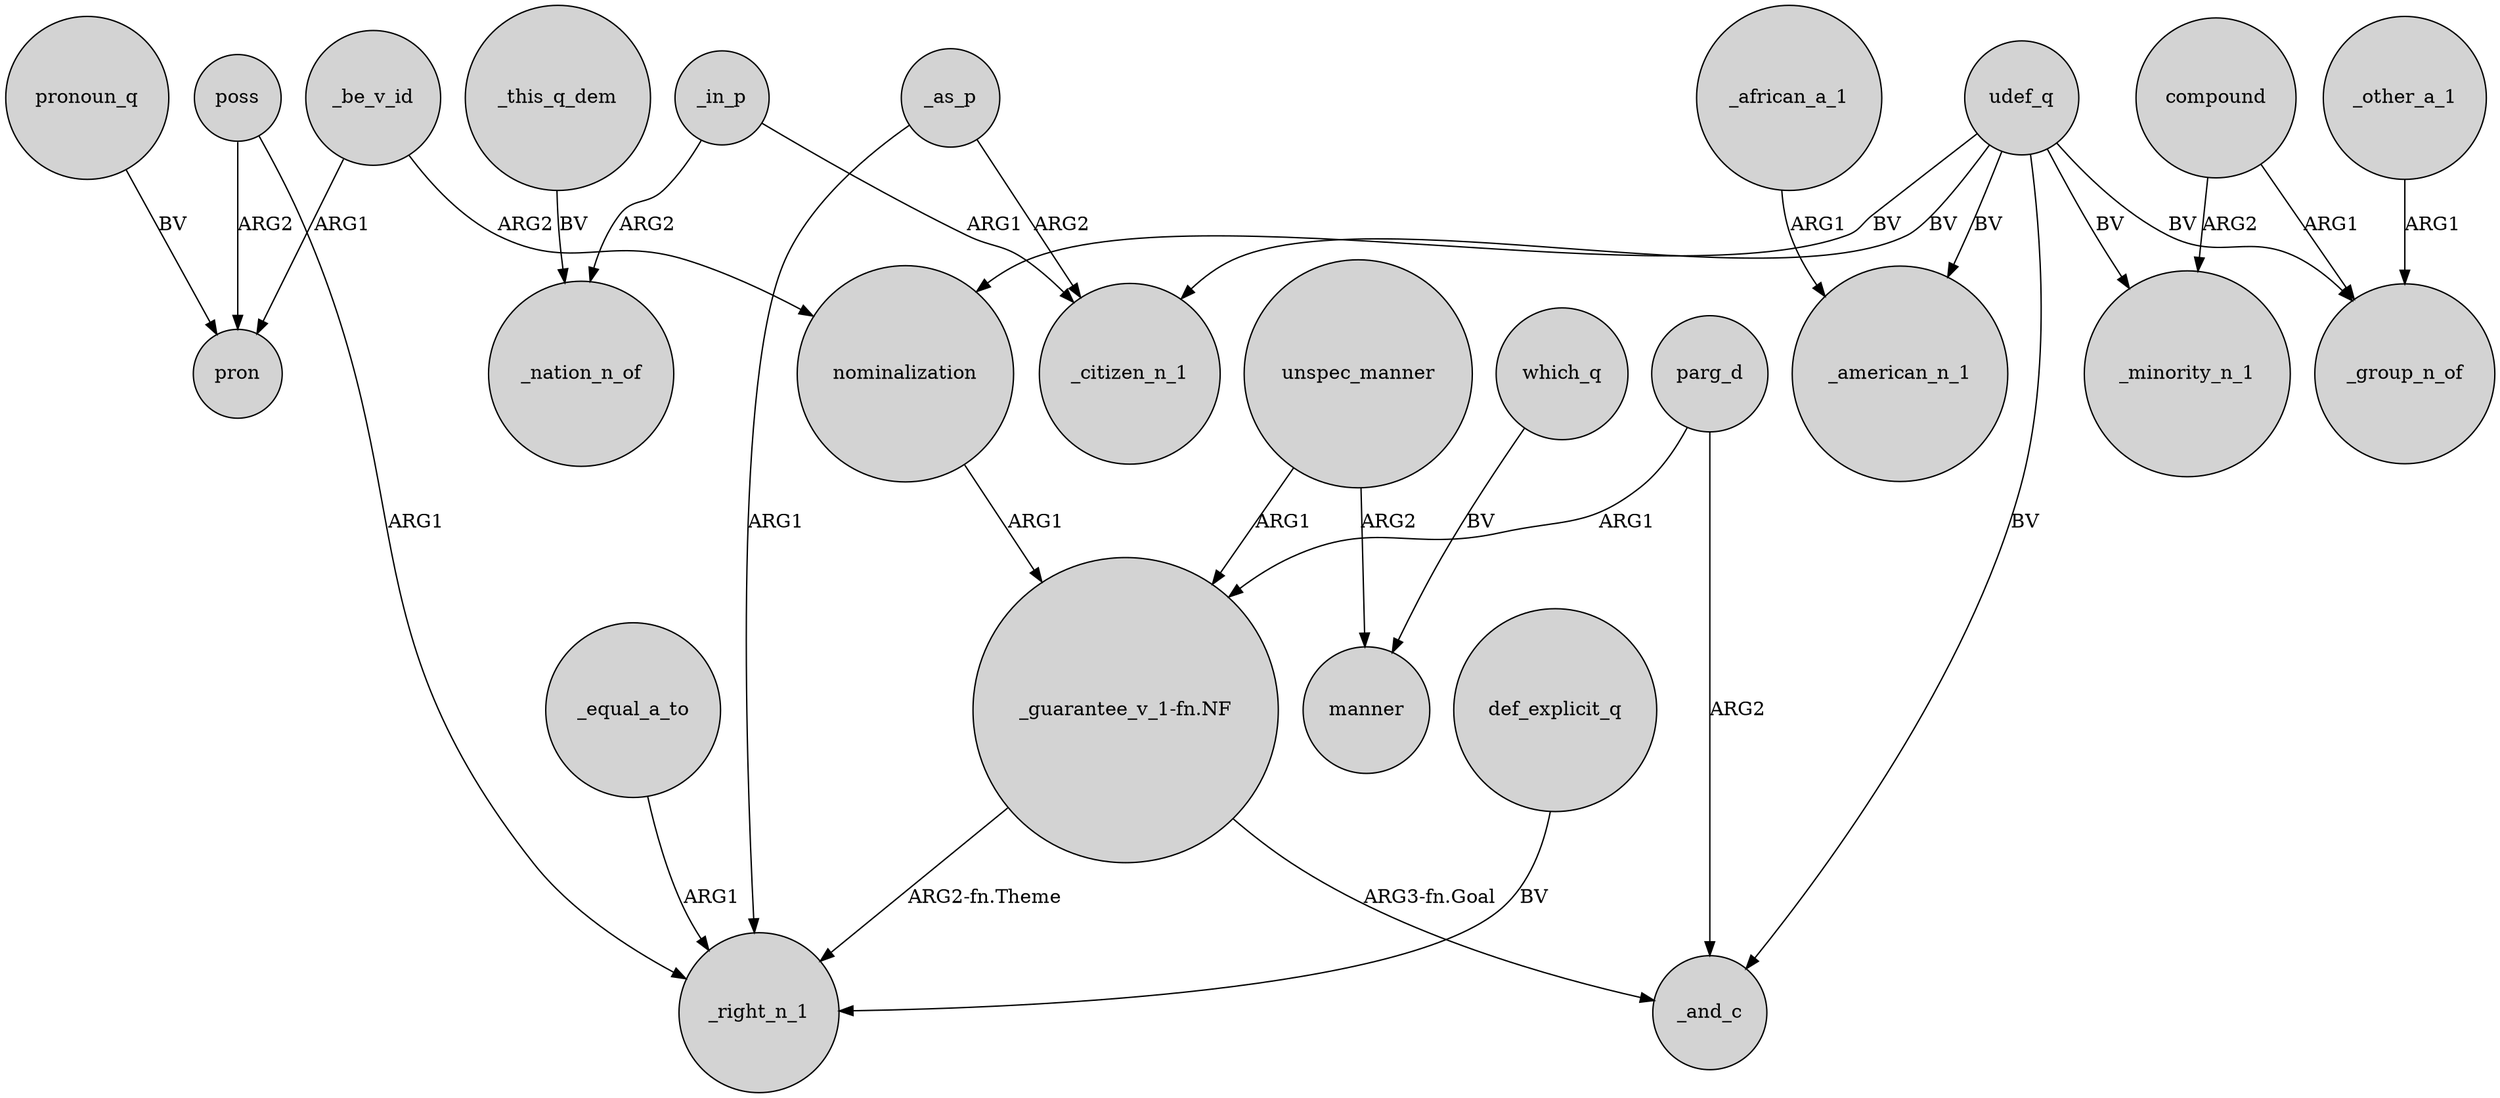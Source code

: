 digraph {
	node [shape=circle style=filled]
	poss -> pron [label=ARG2]
	parg_d -> "_guarantee_v_1-fn.NF" [label=ARG1]
	_equal_a_to -> _right_n_1 [label=ARG1]
	_in_p -> _nation_n_of [label=ARG2]
	udef_q -> _minority_n_1 [label=BV]
	"_guarantee_v_1-fn.NF" -> _right_n_1 [label="ARG2-fn.Theme"]
	_this_q_dem -> _nation_n_of [label=BV]
	which_q -> manner [label=BV]
	_be_v_id -> pron [label=ARG1]
	parg_d -> _and_c [label=ARG2]
	pronoun_q -> pron [label=BV]
	_in_p -> _citizen_n_1 [label=ARG1]
	compound -> _minority_n_1 [label=ARG2]
	_be_v_id -> nominalization [label=ARG2]
	"_guarantee_v_1-fn.NF" -> _and_c [label="ARG3-fn.Goal"]
	udef_q -> _american_n_1 [label=BV]
	udef_q -> nominalization [label=BV]
	unspec_manner -> "_guarantee_v_1-fn.NF" [label=ARG1]
	_as_p -> _right_n_1 [label=ARG1]
	_african_a_1 -> _american_n_1 [label=ARG1]
	def_explicit_q -> _right_n_1 [label=BV]
	nominalization -> "_guarantee_v_1-fn.NF" [label=ARG1]
	poss -> _right_n_1 [label=ARG1]
	_other_a_1 -> _group_n_of [label=ARG1]
	_as_p -> _citizen_n_1 [label=ARG2]
	udef_q -> _citizen_n_1 [label=BV]
	udef_q -> _and_c [label=BV]
	unspec_manner -> manner [label=ARG2]
	compound -> _group_n_of [label=ARG1]
	udef_q -> _group_n_of [label=BV]
}
